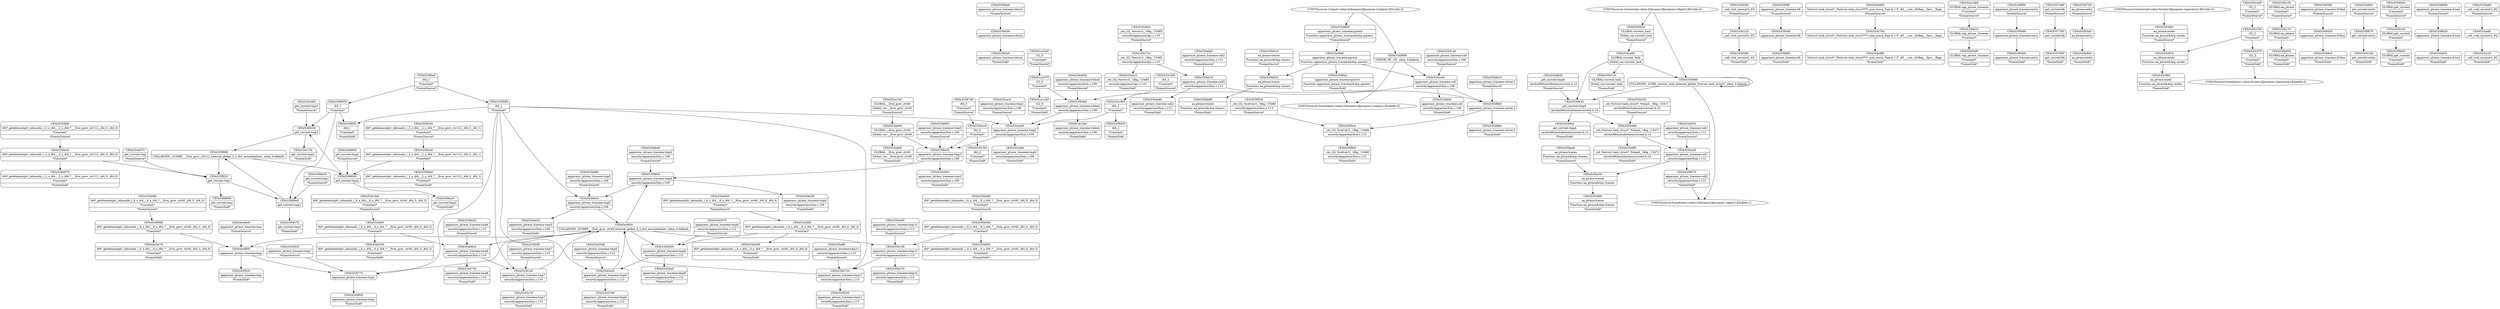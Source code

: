 digraph {
	CE0x533f2e0 [shape=record,shape=Mrecord,label="{CE0x533f2e0|apparmor_ptrace_traceme:return|*SummSink*}"]
	CE0x533c360 [shape=record,shape=Mrecord,label="{CE0x533c360|i64_2|*Constant*}"]
	CE0x53424c0 [shape=record,shape=Mrecord,label="{CE0x53424c0|apparmor_ptrace_traceme:tmp9|security/apparmor/lsm.c,112}"]
	"CONST[source:0(mediator),value:2(dynamic)][purpose:{object}][SnkIdx:1]"
	CE0x533cec0 [shape=record,shape=Mrecord,label="{CE0x533cec0|apparmor_ptrace_traceme:tmp2|security/apparmor/lsm.c,109|*SummSource*}"]
	CE0x5358340 [shape=record,shape=Mrecord,label="{CE0x5358340|i64*_getelementptr_inbounds_(_2_x_i64_,_2_x_i64_*___llvm_gcov_ctr112,_i64_0,_i64_1)|*Constant*|*SummSource*}"]
	CE0x533a7e0 [shape=record,shape=Mrecord,label="{CE0x533a7e0|GLOBAL:__llvm_gcov_ctr40|Global_var:__llvm_gcov_ctr40|*SummSource*}"]
	CE0x533d360 [shape=record,shape=Mrecord,label="{CE0x533d360|_call_void_mcount()_#2|*SummSink*}"]
	CE0x533f3f0 [shape=record,shape=Mrecord,label="{CE0x533f3f0|apparmor_ptrace_traceme:bb|*SummSource*}"]
	CE0x535eff0 [shape=record,shape=Mrecord,label="{CE0x535eff0|apparmor_ptrace_traceme:tmp11|security/apparmor/lsm.c,113|*SummSource*}"]
	CE0x53582a0 [shape=record,shape=Mrecord,label="{CE0x53582a0|i64*_getelementptr_inbounds_(_2_x_i64_,_2_x_i64_*___llvm_gcov_ctr112,_i64_0,_i64_1)|*Constant*}"]
	CE0x5340690 [shape=record,shape=Mrecord,label="{CE0x5340690|VOIDTB_TE:_CE:_elem_0:default:}"]
	CE0x534c8f0 [shape=record,shape=Mrecord,label="{CE0x534c8f0|%struct.task_struct*_(%struct.task_struct**)*_asm_movq_%gs:$_1:P_,$0_,_r,im,_dirflag_,_fpsr_,_flags_|*SummSink*}"]
	CE0x533de10 [shape=record,shape=Mrecord,label="{CE0x533de10|GLOBAL:cap_ptrace_traceme|*Constant*}"]
	CE0x5366c30 [shape=record,shape=Mrecord,label="{CE0x5366c30|get_current:tmp3}"]
	CE0x5335910 [shape=record,shape=Mrecord,label="{CE0x5335910|apparmor_ptrace_traceme:tmp1|*SummSource*}"]
	CE0x53364b0 [shape=record,shape=Mrecord,label="{CE0x53364b0|apparmor_ptrace_traceme:entry|*SummSink*}"]
	CE0x534e6c0 [shape=record,shape=Mrecord,label="{CE0x534e6c0|apparmor_ptrace_traceme:tmp6|security/apparmor/lsm.c,110}"]
	CE0x535cd10 [shape=record,shape=Mrecord,label="{CE0x535cd10|_ret_i32_%error.0,_!dbg_!15485|security/apparmor/ipc.c,110|*SummSink*}"]
	CE0x535cbb0 [shape=record,shape=Mrecord,label="{CE0x535cbb0|_ret_i32_%error.0,_!dbg_!15485|security/apparmor/ipc.c,110|*SummSource*}"]
	CE0x533a6d0 [shape=record,shape=Mrecord,label="{CE0x533a6d0|GLOBAL:__llvm_gcov_ctr40|Global_var:__llvm_gcov_ctr40}"]
	CE0x534c3e0 [shape=record,shape=Mrecord,label="{CE0x534c3e0|i64*_getelementptr_inbounds_(_6_x_i64_,_6_x_i64_*___llvm_gcov_ctr40,_i64_0,_i64_3)|*Constant*|*SummSource*}"]
	CE0x5357480 [shape=record,shape=Mrecord,label="{CE0x5357480|get_current:bb|*SummSource*}"]
	CE0x533bc50 [shape=record,shape=Mrecord,label="{CE0x533bc50|apparmor_ptrace_traceme:tmp4|security/apparmor/lsm.c,109|*SummSink*}"]
	CE0x5344830 [shape=record,shape=Mrecord,label="{CE0x5344830|get_current:tmp4|./arch/x86/include/asm/current.h,14|*SummSource*}"]
	CE0x5ec6f50 [shape=record,shape=Mrecord,label="{CE0x5ec6f50|apparmor_ptrace_traceme:tmp}"]
	CE0x535b5a0 [shape=record,shape=Mrecord,label="{CE0x535b5a0|aa_ptrace:entry}"]
	CE0x533f770 [shape=record,shape=Mrecord,label="{CE0x533f770|apparmor_ptrace_traceme:tmp1}"]
	CE0x53388c0 [shape=record,shape=Mrecord,label="{CE0x53388c0|apparmor_ptrace_traceme:tmp4|security/apparmor/lsm.c,109}"]
	CE0x5355f20 [shape=record,shape=Mrecord,label="{CE0x5355f20|GLOBAL:current_task|Global_var:current_task|*SummSource*}"]
	"CONST[source:2(external),value:0(static)][purpose:{operation}][SrcIdx:3]"
	CE0x535bb80 [shape=record,shape=Mrecord,label="{CE0x535bb80|aa_ptrace:tracer|Function::aa_ptrace&Arg::tracer::|*SummSink*}"]
	CE0x534e730 [shape=record,shape=Mrecord,label="{CE0x534e730|apparmor_ptrace_traceme:tmp6|security/apparmor/lsm.c,110|*SummSink*}"]
	CE0x534c210 [shape=record,shape=Mrecord,label="{CE0x534c210|_call_void_mcount()_#2}"]
	CE0x535ae80 [shape=record,shape=Mrecord,label="{CE0x535ae80|apparmor_ptrace_traceme:call2|security/apparmor/lsm.c,112|*SummSink*}"]
	CE0x535b100 [shape=record,shape=Mrecord,label="{CE0x535b100|GLOBAL:aa_ptrace|*Constant*|*SummSource*}"]
	CE0x535d560 [shape=record,shape=Mrecord,label="{CE0x535d560|i64*_getelementptr_inbounds_(_6_x_i64_,_6_x_i64_*___llvm_gcov_ctr40,_i64_0,_i64_5)|*Constant*}"]
	CE0x5343c70 [shape=record,shape=Mrecord,label="{CE0x5343c70|apparmor_ptrace_traceme:tmp7|security/apparmor/lsm.c,110|*SummSink*}"]
	CE0x535f530 [shape=record,shape=Mrecord,label="{CE0x535f530|_ret_i32_%retval.0,_!dbg_!15480|security/apparmor/lsm.c,113|*SummSource*}"]
	CE0x5336980 [shape=record,shape=Mrecord,label="{CE0x5336980|i64*_getelementptr_inbounds_(_6_x_i64_,_6_x_i64_*___llvm_gcov_ctr40,_i64_0,_i64_0)|*Constant*}"]
	CE0x53368c0 [shape=record,shape=Mrecord,label="{CE0x53368c0|apparmor_ptrace_traceme:if.then|*SummSink*}"]
	CE0x53425d0 [shape=record,shape=Mrecord,label="{CE0x53425d0|apparmor_ptrace_traceme:tmp9|security/apparmor/lsm.c,112|*SummSource*}"]
	CE0x535b170 [shape=record,shape=Mrecord,label="{CE0x535b170|GLOBAL:aa_ptrace|*Constant*}"]
	CE0x535c8e0 [shape=record,shape=Mrecord,label="{CE0x535c8e0|aa_ptrace:mode|Function::aa_ptrace&Arg::mode::|*SummSource*}"]
	CE0x53448a0 [shape=record,shape=Mrecord,label="{CE0x53448a0|get_current:tmp4|./arch/x86/include/asm/current.h,14|*SummSink*}"]
	CE0x533dfe0 [shape=record,shape=Mrecord,label="{CE0x533dfe0|get_current:entry|*SummSource*}"]
	CE0x533ed10 [shape=record,shape=Mrecord,label="{CE0x533ed10|apparmor_ptrace_traceme:tmp5|security/apparmor/lsm.c,109|*SummSink*}"]
	CE0x53666b0 [shape=record,shape=Mrecord,label="{CE0x53666b0|get_current:tmp2|*SummSource*}"]
	CE0x533e140 [shape=record,shape=Mrecord,label="{CE0x533e140|get_current:entry|*SummSink*}"]
	CE0x5368970 [shape=record,shape=Mrecord,label="{CE0x5368970|i64_1|*Constant*}"]
	CE0x534c150 [shape=record,shape=Mrecord,label="{CE0x534c150|get_current:tmp3|*SummSink*}"]
	CE0x534c0b0 [shape=record,shape=Mrecord,label="{CE0x534c0b0|get_current:tmp3|*SummSource*}"]
	CE0x5368900 [shape=record,shape=Mrecord,label="{CE0x5368900|get_current:tmp|*SummSink*}"]
	"CONST[source:1(input),value:2(dynamic)][purpose:{subject}][SrcIdx:2]"
	CE0x53392f0 [shape=record,shape=Mrecord,label="{CE0x53392f0|apparmor_ptrace_traceme:tmp7|security/apparmor/lsm.c,110|*SummSource*}"]
	CE0x53596a0 [shape=record,shape=Mrecord,label="{CE0x53596a0|GLOBAL:get_current|*Constant*|*SummSink*}"]
	CE0x535c230 [shape=record,shape=Mrecord,label="{CE0x535c230|i32_2|*Constant*}"]
	CE0x52a5ef0 [shape=record,shape=Mrecord,label="{CE0x52a5ef0|GLOBAL:cap_ptrace_traceme|*Constant*|*SummSink*}"]
	CE0x533f920 [shape=record,shape=Mrecord,label="{CE0x533f920|get_current:tmp}"]
	CE0x533d420 [shape=record,shape=Mrecord,label="{CE0x533d420|get_current:tmp4|./arch/x86/include/asm/current.h,14}"]
	CE0x51a12b0 [shape=record,shape=Mrecord,label="{CE0x51a12b0|apparmor_ptrace_traceme:tobool|security/apparmor/lsm.c,109|*SummSink*}"]
	CE0x5ec6e70 [shape=record,shape=Mrecord,label="{CE0x5ec6e70|i64*_getelementptr_inbounds_(_6_x_i64_,_6_x_i64_*___llvm_gcov_ctr40,_i64_0,_i64_0)|*Constant*|*SummSink*}"]
	CE0x533ef00 [shape=record,shape=Mrecord,label="{CE0x533ef00|i64*_getelementptr_inbounds_(_6_x_i64_,_6_x_i64_*___llvm_gcov_ctr40,_i64_0,_i64_3)|*Constant*}"]
	CE0x535e200 [shape=record,shape=Mrecord,label="{CE0x535e200|apparmor_ptrace_traceme:tmp10|security/apparmor/lsm.c,113|*SummSource*}"]
	CE0x5338740 [shape=record,shape=Mrecord,label="{CE0x5338740|i64_0|*Constant*|*SummSource*}"]
	CE0x535c570 [shape=record,shape=Mrecord,label="{CE0x535c570|i32_2|*Constant*|*SummSink*}"]
	CE0x536d970 [shape=record,shape=Mrecord,label="{CE0x536d970|i64*_getelementptr_inbounds_(_2_x_i64_,_2_x_i64_*___llvm_gcov_ctr112,_i64_0,_i64_0)|*Constant*|*SummSink*}"]
	CE0x5357600 [shape=record,shape=Mrecord,label="{CE0x5357600|get_current:bb|*SummSink*}"]
	CE0x533f590 [shape=record,shape=Mrecord,label="{CE0x533f590|i64_1|*Constant*}"]
	CE0x534ca00 [shape=record,shape=Mrecord,label="{CE0x534ca00|GLOBAL:current_task|Global_var:current_task}"]
	CE0x535dc80 [shape=record,shape=Mrecord,label="{CE0x535dc80|i64*_getelementptr_inbounds_(_6_x_i64_,_6_x_i64_*___llvm_gcov_ctr40,_i64_0,_i64_5)|*Constant*|*SummSource*}"]
	CE0x5336f50 [shape=record,shape=Mrecord,label="{CE0x5336f50|apparmor_ptrace_traceme:entry|*SummSource*}"]
	CE0x5342ea0 [shape=record,shape=Mrecord,label="{CE0x5342ea0|apparmor_ptrace_traceme:call1|security/apparmor/lsm.c,112}"]
	CE0x5338090 [shape=record,shape=Mrecord,label="{CE0x5338090|apparmor_ptrace_traceme:if.end|*SummSource*}"]
	CE0x535b800 [shape=record,shape=Mrecord,label="{CE0x535b800|aa_ptrace:entry|*SummSink*}"]
	CE0x535d9b0 [shape=record,shape=Mrecord,label="{CE0x535d9b0|apparmor_ptrace_traceme:retval.0|*SummSink*}"]
	CE0x535f160 [shape=record,shape=Mrecord,label="{CE0x535f160|apparmor_ptrace_traceme:tmp11|security/apparmor/lsm.c,113|*SummSink*}"]
	CE0x533b4b0 [shape=record,shape=Mrecord,label="{CE0x533b4b0|apparmor_ptrace_traceme:tobool|security/apparmor/lsm.c,109}"]
	CE0x533e6f0 [shape=record,shape=Mrecord,label="{CE0x533e6f0|_ret_%struct.task_struct*_%tmp4,_!dbg_!15471|./arch/x86/include/asm/current.h,14|*SummSink*}"]
	CE0x535bb10 [shape=record,shape=Mrecord,label="{CE0x535bb10|aa_ptrace:tracer|Function::aa_ptrace&Arg::tracer::|*SummSource*}"]
	CE0x535c9b0 [shape=record,shape=Mrecord,label="{CE0x535c9b0|aa_ptrace:mode|Function::aa_ptrace&Arg::mode::|*SummSink*}"]
	CE0x5344f40 [shape=record,shape=Mrecord,label="{CE0x5344f40|i64*_getelementptr_inbounds_(_6_x_i64_,_6_x_i64_*___llvm_gcov_ctr40,_i64_0,_i64_0)|*Constant*|*SummSource*}"]
	CE0x533f520 [shape=record,shape=Mrecord,label="{CE0x533f520|apparmor_ptrace_traceme:tmp|*SummSink*}"]
	CE0x533b030 [shape=record,shape=Mrecord,label="{CE0x533b030|apparmor_ptrace_traceme:return}"]
	CE0x535df20 [shape=record,shape=Mrecord,label="{CE0x535df20|i64*_getelementptr_inbounds_(_6_x_i64_,_6_x_i64_*___llvm_gcov_ctr40,_i64_0,_i64_5)|*Constant*|*SummSink*}"]
	"CONST[source:2(external),value:2(dynamic)][purpose:{object}][SrcIdx:4]"
	CE0x53584b0 [shape=record,shape=Mrecord,label="{CE0x53584b0|i64*_getelementptr_inbounds_(_2_x_i64_,_2_x_i64_*___llvm_gcov_ctr112,_i64_0,_i64_1)|*Constant*|*SummSink*}"]
	CE0x535f8b0 [shape=record,shape=Mrecord,label="{CE0x535f8b0|_ret_i32_%retval.0,_!dbg_!15480|security/apparmor/lsm.c,113|*SummSink*}"]
	CE0x535afa0 [shape=record,shape=Mrecord,label="{CE0x535afa0|apparmor_ptrace_traceme:call2|security/apparmor/lsm.c,112|*SummSource*}"]
	CE0x51a10e0 [shape=record,shape=Mrecord,label="{CE0x51a10e0|i32_0|*Constant*|*SummSource*}"]
	CE0x533cce0 [shape=record,shape=Mrecord,label="{CE0x533cce0|apparmor_ptrace_traceme:call|security/apparmor/lsm.c,108}"]
	CE0x533aaf0 [shape=record,shape=Mrecord,label="{CE0x533aaf0|_call_void_mcount()_#2}"]
	CE0x534a970 [shape=record,shape=Mrecord,label="{CE0x534a970|get_current:tmp|*SummSource*}"]
	CE0x533ce50 [shape=record,shape=Mrecord,label="{CE0x533ce50|apparmor_ptrace_traceme:tmp2|security/apparmor/lsm.c,109}"]
	CE0x5342000 [shape=record,shape=Mrecord,label="{CE0x5342000|apparmor_ptrace_traceme:tmp8|security/apparmor/lsm.c,112}"]
	CE0x533d260 [shape=record,shape=Mrecord,label="{CE0x533d260|_call_void_mcount()_#2|*SummSource*}"]
	CE0x535c440 [shape=record,shape=Mrecord,label="{CE0x535c440|i32_2|*Constant*|*SummSource*}"]
	CE0x5340450 [shape=record,shape=Mrecord,label="{CE0x5340450|apparmor_ptrace_traceme:if.then}"]
	CE0x534e330 [shape=record,shape=Mrecord,label="{CE0x534e330|i64*_getelementptr_inbounds_(_6_x_i64_,_6_x_i64_*___llvm_gcov_ctr40,_i64_0,_i64_3)|*Constant*|*SummSink*}"]
	CE0x535e190 [shape=record,shape=Mrecord,label="{CE0x535e190|apparmor_ptrace_traceme:tmp10|security/apparmor/lsm.c,113}"]
	CE0x533f600 [shape=record,shape=Mrecord,label="{CE0x533f600|i64_1|*Constant*|*SummSink*}"]
	CE0x5338e20 [shape=record,shape=Mrecord,label="{CE0x5338e20|apparmor_ptrace_traceme:tmp6|security/apparmor/lsm.c,110|*SummSource*}"]
	CE0x51a1240 [shape=record,shape=Mrecord,label="{CE0x51a1240|i32_0|*Constant*|*SummSink*}"]
	CE0x535f4c0 [shape=record,shape=Mrecord,label="{CE0x535f4c0|_ret_i32_%retval.0,_!dbg_!15480|security/apparmor/lsm.c,113}"]
	CE0x533e460 [shape=record,shape=Mrecord,label="{CE0x533e460|_ret_%struct.task_struct*_%tmp4,_!dbg_!15471|./arch/x86/include/asm/current.h,14}"]
	CE0x5357350 [shape=record,shape=Mrecord,label="{CE0x5357350|get_current:bb}"]
	CE0x52a1db0 [shape=record,shape=Mrecord,label="{CE0x52a1db0|GLOBAL:cap_ptrace_traceme|*Constant*|*SummSource*}"]
	CE0x533bb40 [shape=record,shape=Mrecord,label="{CE0x533bb40|apparmor_ptrace_traceme:tmp4|security/apparmor/lsm.c,109|*SummSource*}"]
	CE0x533d800 [shape=record,shape=Mrecord,label="{CE0x533d800|apparmor_ptrace_traceme:parent|Function::apparmor_ptrace_traceme&Arg::parent::|*SummSource*}"]
	CE0x533bec0 [shape=record,shape=Mrecord,label="{CE0x533bec0|i64_0|*Constant*}"]
	CE0x52a5fd0 [shape=record,shape=Mrecord,label="{CE0x52a5fd0|apparmor_ptrace_traceme:parent|Function::apparmor_ptrace_traceme&Arg::parent::}"]
	CE0x5338020 [shape=record,shape=Mrecord,label="{CE0x5338020|apparmor_ptrace_traceme:if.end}"]
	CE0x53391e0 [shape=record,shape=Mrecord,label="{CE0x53391e0|apparmor_ptrace_traceme:tmp7|security/apparmor/lsm.c,110}"]
	CE0x533dd40 [shape=record,shape=Mrecord,label="{CE0x533dd40|apparmor_ptrace_traceme:call|security/apparmor/lsm.c,108|*SummSink*}"]
	CE0x5343fd0 [shape=record,shape=Mrecord,label="{CE0x5343fd0|i64*_getelementptr_inbounds_(_6_x_i64_,_6_x_i64_*___llvm_gcov_ctr40,_i64_0,_i64_4)|*Constant*}"]
	CE0x5359870 [shape=record,shape=Mrecord,label="{CE0x5359870|get_current:entry}"]
	CE0x535b400 [shape=record,shape=Mrecord,label="{CE0x535b400|GLOBAL:aa_ptrace|*Constant*|*SummSink*}"]
	CE0x53689e0 [shape=record,shape=Mrecord,label="{CE0x53689e0|get_current:tmp1}"]
	CE0x53591e0 [shape=record,shape=Mrecord,label="{CE0x53591e0|GLOBAL:get_current|*Constant*}"]
	CE0x5344040 [shape=record,shape=Mrecord,label="{CE0x5344040|i64*_getelementptr_inbounds_(_6_x_i64_,_6_x_i64_*___llvm_gcov_ctr40,_i64_0,_i64_4)|*Constant*|*SummSource*}"]
	CE0x535e720 [shape=record,shape=Mrecord,label="{CE0x535e720|apparmor_ptrace_traceme:tmp11|security/apparmor/lsm.c,113}"]
	CE0x533b0a0 [shape=record,shape=Mrecord,label="{CE0x533b0a0|apparmor_ptrace_traceme:return|*SummSource*}"]
	CE0x53404f0 [shape=record,shape=Mrecord,label="{CE0x53404f0|apparmor_ptrace_traceme:if.then|*SummSource*}"]
	CE0x5335bd0 [shape=record,shape=Mrecord,label="{CE0x5335bd0|apparmor_ptrace_traceme:bb}"]
	CE0x5359070 [shape=record,shape=Mrecord,label="{CE0x5359070|apparmor_ptrace_traceme:call1|security/apparmor/lsm.c,112|*SummSink*}"]
	CE0x533afc0 [shape=record,shape=Mrecord,label="{CE0x533afc0|apparmor_ptrace_traceme:if.end|*SummSink*}"]
	CE0x535b910 [shape=record,shape=Mrecord,label="{CE0x535b910|aa_ptrace:tracer|Function::aa_ptrace&Arg::tracer::}"]
	CE0x5368a50 [shape=record,shape=Mrecord,label="{CE0x5368a50|get_current:tmp1|*SummSource*}"]
	CE0x533d1a0 [shape=record,shape=Mrecord,label="{CE0x533d1a0|apparmor_ptrace_traceme:call|security/apparmor/lsm.c,108|*SummSource*}"]
	CE0x53595e0 [shape=record,shape=Mrecord,label="{CE0x53595e0|GLOBAL:get_current|*Constant*|*SummSource*}"]
	CE0x535bc50 [shape=record,shape=Mrecord,label="{CE0x535bc50|aa_ptrace:tracee|Function::aa_ptrace&Arg::tracee::}"]
	CE0x5366640 [shape=record,shape=Mrecord,label="{CE0x5366640|get_current:tmp2}"]
	CE0x5342780 [shape=record,shape=Mrecord,label="{CE0x5342780|apparmor_ptrace_traceme:tmp9|security/apparmor/lsm.c,112|*SummSink*}"]
	CE0x5342f10 [shape=record,shape=Mrecord,label="{CE0x5342f10|apparmor_ptrace_traceme:call1|security/apparmor/lsm.c,112|*SummSource*}"]
	CE0x5335850 [shape=record,shape=Mrecord,label="{CE0x5335850|apparmor_ptrace_traceme:tmp1|*SummSink*}"]
	CE0x534e850 [shape=record,shape=Mrecord,label="{CE0x534e850|apparmor_ptrace_traceme:tobool|security/apparmor/lsm.c,109|*SummSource*}"]
	CE0x535c870 [shape=record,shape=Mrecord,label="{CE0x535c870|aa_ptrace:mode|Function::aa_ptrace&Arg::mode::}"]
	CE0x5342070 [shape=record,shape=Mrecord,label="{CE0x5342070|apparmor_ptrace_traceme:tmp8|security/apparmor/lsm.c,112|*SummSource*}"]
	CE0x535e270 [shape=record,shape=Mrecord,label="{CE0x535e270|apparmor_ptrace_traceme:tmp10|security/apparmor/lsm.c,113|*SummSink*}"]
	CE0x5344300 [shape=record,shape=Mrecord,label="{CE0x5344300|i64*_getelementptr_inbounds_(_6_x_i64_,_6_x_i64_*___llvm_gcov_ctr40,_i64_0,_i64_4)|*Constant*|*SummSink*}"]
	CE0x533cfa0 [shape=record,shape=Mrecord,label="{CE0x533cfa0|apparmor_ptrace_traceme:tmp2|security/apparmor/lsm.c,109|*SummSink*}"]
	CE0x5338a30 [shape=record,shape=Mrecord,label="{CE0x5338a30|apparmor_ptrace_traceme:tmp3|security/apparmor/lsm.c,109}"]
	CE0x535fa20 [shape=record,shape=Mrecord,label="{CE0x535fa20|i64*_getelementptr_inbounds_(_2_x_i64_,_2_x_i64_*___llvm_gcov_ctr112,_i64_0,_i64_0)|*Constant*}"]
	CE0x5ec6ee0 [shape=record,shape=Mrecord,label="{CE0x5ec6ee0|apparmor_ptrace_traceme:tmp|*SummSource*}"]
	CE0x533c3d0 [shape=record,shape=Mrecord,label="{CE0x533c3d0|i64_2|*Constant*|*SummSource*}"]
	CE0x533e610 [shape=record,shape=Mrecord,label="{CE0x533e610|apparmor_ptrace_traceme:call2|security/apparmor/lsm.c,112}"]
	CE0x533d8a0 [shape=record,shape=Mrecord,label="{CE0x533d8a0|apparmor_ptrace_traceme:parent|Function::apparmor_ptrace_traceme&Arg::parent::|*SummSink*}"]
	CE0x535d6b0 [shape=record,shape=Mrecord,label="{CE0x535d6b0|apparmor_ptrace_traceme:retval.0}"]
	CE0x5355bf0 [shape=record,shape=Mrecord,label="{CE0x5355bf0|i64*_getelementptr_inbounds_(_2_x_i64_,_2_x_i64_*___llvm_gcov_ctr112,_i64_0,_i64_0)|*Constant*|*SummSource*}"]
	CE0x535c710 [shape=record,shape=Mrecord,label="{CE0x535c710|_ret_i32_%error.0,_!dbg_!15485|security/apparmor/ipc.c,110}"]
	"CONST[source:0(mediator),value:0(static)][purpose:{operation}][SnkIdx:2]"
	CE0x533c0b0 [shape=record,shape=Mrecord,label="{CE0x533c0b0|apparmor_ptrace_traceme:tmp3|security/apparmor/lsm.c,109|*SummSink*}"]
	CE0x533f990 [shape=record,shape=Mrecord,label="{CE0x533f990|COLLAPSED:_GCMRE___llvm_gcov_ctr112_internal_global_2_x_i64_zeroinitializer:_elem_0:default:}"]
	CE0x5366ac0 [shape=record,shape=Mrecord,label="{CE0x5366ac0|get_current:tmp2|*SummSink*}"]
	CE0x5339450 [shape=record,shape=Mrecord,label="{CE0x5339450|i64_2|*Constant*|*SummSink*}"]
	CE0x535d810 [shape=record,shape=Mrecord,label="{CE0x535d810|apparmor_ptrace_traceme:retval.0|*SummSource*}"]
	CE0x535b700 [shape=record,shape=Mrecord,label="{CE0x535b700|aa_ptrace:entry|*SummSource*}"]
	CE0x53561c0 [shape=record,shape=Mrecord,label="{CE0x53561c0|GLOBAL:current_task|Global_var:current_task|*SummSink*}"]
	CE0x533f6a0 [shape=record,shape=Mrecord,label="{CE0x533f6a0|i64_1|*Constant*|*SummSource*}"]
	CE0x5ec6fc0 [shape=record,shape=Mrecord,label="{CE0x5ec6fc0|COLLAPSED:_GCMRE___llvm_gcov_ctr40_internal_global_6_x_i64_zeroinitializer:_elem_0:default:}"]
	"CONST[source:0(mediator),value:2(dynamic)][purpose:{subject}][SnkIdx:0]"
	CE0x533b920 [shape=record,shape=Mrecord,label="{CE0x533b920|apparmor_ptrace_traceme:tmp3|security/apparmor/lsm.c,109|*SummSource*}"]
	CE0x533e880 [shape=record,shape=Mrecord,label="{CE0x533e880|apparmor_ptrace_traceme:tmp5|security/apparmor/lsm.c,109|*SummSource*}"]
	CE0x533f460 [shape=record,shape=Mrecord,label="{CE0x533f460|apparmor_ptrace_traceme:bb|*SummSink*}"]
	CE0x533bdc0 [shape=record,shape=Mrecord,label="{CE0x533bdc0|apparmor_ptrace_traceme:tmp5|security/apparmor/lsm.c,109}"]
	CE0x5335a60 [shape=record,shape=Mrecord,label="{CE0x5335a60|_call_void_mcount()_#2|*SummSource*}"]
	CE0x5356660 [shape=record,shape=Mrecord,label="{CE0x5356660|COLLAPSED:_GCRE_current_task_external_global_%struct.task_struct*:_elem_0:default:}"]
	CE0x5336e80 [shape=record,shape=Mrecord,label="{CE0x5336e80|apparmor_ptrace_traceme:entry}"]
	CE0x51a1070 [shape=record,shape=Mrecord,label="{CE0x51a1070|i32_0|*Constant*}"]
	CE0x5364b70 [shape=record,shape=Mrecord,label="{CE0x5364b70|get_current:tmp1|*SummSink*}"]
	CE0x533a8e0 [shape=record,shape=Mrecord,label="{CE0x533a8e0|GLOBAL:__llvm_gcov_ctr40|Global_var:__llvm_gcov_ctr40|*SummSink*}"]
	CE0x53387b0 [shape=record,shape=Mrecord,label="{CE0x53387b0|i64_0|*Constant*|*SummSink*}"]
	CE0x534c7b0 [shape=record,shape=Mrecord,label="{CE0x534c7b0|%struct.task_struct*_(%struct.task_struct**)*_asm_movq_%gs:$_1:P_,$0_,_r,im,_dirflag_,_fpsr_,_flags_}"]
	CE0x533e250 [shape=record,shape=Mrecord,label="{CE0x533e250|_ret_%struct.task_struct*_%tmp4,_!dbg_!15471|./arch/x86/include/asm/current.h,14|*SummSource*}"]
	CE0x53420e0 [shape=record,shape=Mrecord,label="{CE0x53420e0|apparmor_ptrace_traceme:tmp8|security/apparmor/lsm.c,112|*SummSink*}"]
	CE0x534c860 [shape=record,shape=Mrecord,label="{CE0x534c860|%struct.task_struct*_(%struct.task_struct**)*_asm_movq_%gs:$_1:P_,$0_,_r,im,_dirflag_,_fpsr_,_flags_|*SummSource*}"]
	CE0x533cc20 [shape=record,shape=Mrecord,label="{CE0x533cc20|_call_void_mcount()_#2|*SummSink*}"]
	CE0x535bed0 [shape=record,shape=Mrecord,label="{CE0x535bed0|aa_ptrace:tracee|Function::aa_ptrace&Arg::tracee::|*SummSource*}"]
	CE0x535c090 [shape=record,shape=Mrecord,label="{CE0x535c090|aa_ptrace:tracee|Function::aa_ptrace&Arg::tracee::|*SummSink*}"]
	CE0x533f6a0 -> CE0x533f590
	CE0x5344f40 -> CE0x5336980
	CE0x535bed0 -> CE0x535bc50
	CE0x535c710 -> CE0x533e610
	CE0x535f530 -> CE0x535f4c0
	CE0x533f990 -> CE0x533f920
	CE0x533a6d0 -> CE0x5338a30
	CE0x533ef00 -> CE0x534e6c0
	CE0x5338090 -> CE0x5338020
	CE0x5ec6fc0 -> CE0x53388c0
	CE0x535c440 -> CE0x535c230
	CE0x5368970 -> CE0x533f600
	"CONST[source:1(input),value:2(dynamic)][purpose:{subject}][SrcIdx:2]" -> CE0x533d800
	CE0x5340690 -> "CONST[source:0(mediator),value:2(dynamic)][purpose:{subject}][SnkIdx:0]"
	CE0x533d420 -> CE0x533e460
	CE0x5342070 -> CE0x5342000
	CE0x535c870 -> CE0x535c9b0
	CE0x5338a30 -> CE0x53388c0
	CE0x533b0a0 -> CE0x533b030
	CE0x533e460 -> CE0x5342ea0
	CE0x533aaf0 -> CE0x533cc20
	CE0x5336980 -> CE0x5ec6f50
	CE0x51a1070 -> CE0x533b4b0
	CE0x534c210 -> CE0x533d360
	CE0x533de10 -> CE0x52a5ef0
	CE0x533bec0 -> CE0x5338a30
	CE0x5342ea0 -> CE0x535bc50
	CE0x533b920 -> CE0x5338a30
	CE0x533e460 -> CE0x533e6f0
	"CONST[source:2(external),value:2(dynamic)][purpose:{object}][SrcIdx:4]" -> CE0x5356660
	CE0x535bc50 -> CE0x535c090
	CE0x533bdc0 -> CE0x533ed10
	CE0x5ec6fc0 -> CE0x5342000
	CE0x5344830 -> CE0x533d420
	CE0x533f990 -> CE0x5366640
	CE0x53392f0 -> CE0x53391e0
	CE0x533e880 -> CE0x533bdc0
	CE0x5355bf0 -> CE0x535fa20
	CE0x535eff0 -> CE0x535e720
	CE0x535c230 -> CE0x535c870
	CE0x533cce0 -> CE0x535d6b0
	CE0x5335a60 -> CE0x533aaf0
	CE0x5338e20 -> CE0x534e6c0
	CE0x533bdc0 -> CE0x5ec6fc0
	CE0x533c3d0 -> CE0x533c360
	CE0x535d810 -> CE0x535d6b0
	CE0x535b170 -> CE0x535b400
	CE0x5366640 -> CE0x5366ac0
	CE0x533f590 -> CE0x533f600
	CE0x534e850 -> CE0x533b4b0
	CE0x533f770 -> CE0x5335850
	CE0x533ce50 -> CE0x5338a30
	CE0x533b4b0 -> CE0x533ce50
	CE0x53424c0 -> CE0x5ec6fc0
	CE0x534e6c0 -> CE0x534e730
	CE0x52a5fd0 -> CE0x533cce0
	CE0x535b100 -> CE0x535b170
	CE0x5366c30 -> CE0x534c150
	CE0x5ec6fc0 -> CE0x5ec6f50
	CE0x52a5fd0 -> CE0x535b910
	CE0x5336f50 -> CE0x5336e80
	CE0x5338a30 -> CE0x533c0b0
	CE0x533d260 -> CE0x534c210
	CE0x5336980 -> CE0x5ec6e70
	CE0x5ec6ee0 -> CE0x5ec6f50
	CE0x535c710 -> CE0x535cd10
	CE0x535afa0 -> CE0x533e610
	CE0x5336e80 -> CE0x53364b0
	CE0x535bb10 -> CE0x535b910
	CE0x534e6c0 -> CE0x53391e0
	CE0x535fa20 -> CE0x533f920
	CE0x533a6d0 -> CE0x533a8e0
	CE0x535b5a0 -> CE0x535b800
	CE0x5359870 -> CE0x533e140
	CE0x534a970 -> CE0x533f920
	CE0x52a5fd0 -> CE0x533d8a0
	CE0x534c860 -> CE0x534c7b0
	"CONST[source:2(external),value:2(dynamic)][purpose:{object}][SrcIdx:4]" -> CE0x5355f20
	CE0x5356660 -> CE0x5356660
	CE0x533bec0 -> CE0x53387b0
	CE0x535d560 -> CE0x535df20
	CE0x533f920 -> CE0x53689e0
	CE0x53689e0 -> CE0x533f990
	CE0x535c230 -> CE0x535c570
	CE0x533c360 -> CE0x5339450
	CE0x5342f10 -> CE0x5342ea0
	CE0x53582a0 -> CE0x53584b0
	CE0x533ce50 -> CE0x533cfa0
	CE0x52a1db0 -> CE0x533de10
	CE0x53388c0 -> CE0x533bdc0
	CE0x533d800 -> CE0x52a5fd0
	CE0x5ec6f50 -> CE0x533f520
	CE0x5340690 -> CE0x533cce0
	CE0x533b030 -> CE0x533f2e0
	CE0x53391e0 -> CE0x5ec6fc0
	CE0x535cbb0 -> CE0x535c710
	CE0x533a7e0 -> CE0x533a6d0
	CE0x535c570 -> "CONST[source:0(mediator),value:0(static)][purpose:{operation}][SnkIdx:2]"
	CE0x5335910 -> CE0x533f770
	CE0x53404f0 -> CE0x5340450
	CE0x5355f20 -> CE0x534ca00
	CE0x535e720 -> CE0x535f160
	CE0x533f590 -> CE0x53424c0
	CE0x535dc80 -> CE0x535d560
	CE0x5356660 -> CE0x533d420
	CE0x535e190 -> CE0x535e720
	CE0x5338020 -> CE0x533afc0
	CE0x533f590 -> CE0x533f770
	CE0x533cce0 -> CE0x533dd40
	CE0x5343fd0 -> CE0x5342000
	CE0x534c0b0 -> CE0x5366c30
	CE0x533c360 -> CE0x533ce50
	"CONST[source:1(input),value:2(dynamic)][purpose:{subject}][SrcIdx:2]" -> CE0x5340690
	CE0x533dfe0 -> CE0x5359870
	CE0x533f3f0 -> CE0x5335bd0
	CE0x535fa20 -> CE0x536d970
	CE0x5335bd0 -> CE0x533f460
	CE0x535c8e0 -> CE0x535c870
	CE0x533f920 -> CE0x5368900
	CE0x535d6b0 -> CE0x535d9b0
	CE0x535d560 -> CE0x535e190
	CE0x533bb40 -> CE0x53388c0
	CE0x53595e0 -> CE0x53591e0
	CE0x534ca00 -> CE0x533d420
	CE0x533f590 -> CE0x535e720
	CE0x5366640 -> CE0x5366c30
	CE0x5343fd0 -> CE0x5344300
	"CONST[source:2(external),value:0(static)][purpose:{operation}][SrcIdx:3]" -> CE0x535c8e0
	CE0x535b910 -> CE0x535bb80
	CE0x53424c0 -> CE0x5342780
	CE0x5359070 -> "CONST[source:0(mediator),value:2(dynamic)][purpose:{object}][SnkIdx:1]"
	CE0x5340450 -> CE0x53368c0
	CE0x5ec6fc0 -> CE0x535e190
	CE0x5368970 -> CE0x53689e0
	CE0x53425d0 -> CE0x53424c0
	CE0x535d6b0 -> CE0x535f4c0
	CE0x53388c0 -> CE0x533bc50
	CE0x534ca00 -> CE0x5356660
	CE0x533d1a0 -> CE0x533cce0
	CE0x5358340 -> CE0x53582a0
	CE0x533e610 -> CE0x535d6b0
	CE0x5338740 -> CE0x533bec0
	CE0x53666b0 -> CE0x5366640
	CE0x533f590 -> CE0x53391e0
	CE0x53689e0 -> CE0x5364b70
	CE0x534c7b0 -> CE0x534c8f0
	CE0x5357350 -> CE0x5357600
	CE0x535e200 -> CE0x535e190
	CE0x533f590 -> CE0x533ce50
	CE0x535e720 -> CE0x5ec6fc0
	CE0x535f4c0 -> CE0x535f8b0
	CE0x53591e0 -> CE0x53596a0
	CE0x53582a0 -> CE0x5366640
	CE0x534ca00 -> CE0x53561c0
	CE0x5342ea0 -> CE0x5359070
	CE0x534c3e0 -> CE0x533ef00
	CE0x535e190 -> CE0x535e270
	CE0x5ec6fc0 -> CE0x534e6c0
	CE0x533e610 -> CE0x535ae80
	CE0x533f770 -> CE0x5ec6fc0
	CE0x53391e0 -> CE0x5343c70
	CE0x5366c30 -> CE0x533f990
	CE0x533cec0 -> CE0x533ce50
	CE0x533f590 -> CE0x533bdc0
	CE0x51a1070 -> CE0x51a1240
	CE0x51a10e0 -> CE0x51a1070
	CE0x533e250 -> CE0x533e460
	CE0x533d8a0 -> "CONST[source:0(mediator),value:2(dynamic)][purpose:{subject}][SnkIdx:0]"
	CE0x5342000 -> CE0x53420e0
	CE0x5344040 -> CE0x5343fd0
	CE0x5342000 -> CE0x53424c0
	CE0x533d420 -> CE0x53448a0
	CE0x533cce0 -> CE0x533b4b0
	CE0x5356660 -> "CONST[source:0(mediator),value:2(dynamic)][purpose:{object}][SnkIdx:1]"
	CE0x533ef00 -> CE0x534e330
	CE0x535b700 -> CE0x535b5a0
	CE0x5357480 -> CE0x5357350
	CE0x533f6a0 -> CE0x5368970
	CE0x5368970 -> CE0x5366c30
	CE0x5368a50 -> CE0x53689e0
	CE0x5ec6f50 -> CE0x533f770
	CE0x533b4b0 -> CE0x51a12b0
}